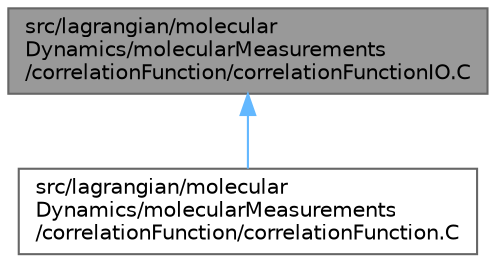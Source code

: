 digraph "src/lagrangian/molecularDynamics/molecularMeasurements/correlationFunction/correlationFunctionIO.C"
{
 // LATEX_PDF_SIZE
  bgcolor="transparent";
  edge [fontname=Helvetica,fontsize=10,labelfontname=Helvetica,labelfontsize=10];
  node [fontname=Helvetica,fontsize=10,shape=box,height=0.2,width=0.4];
  Node1 [id="Node000001",label="src/lagrangian/molecular\lDynamics/molecularMeasurements\l/correlationFunction/correlationFunctionIO.C",height=0.2,width=0.4,color="gray40", fillcolor="grey60", style="filled", fontcolor="black",tooltip=" "];
  Node1 -> Node2 [id="edge1_Node000001_Node000002",dir="back",color="steelblue1",style="solid",tooltip=" "];
  Node2 [id="Node000002",label="src/lagrangian/molecular\lDynamics/molecularMeasurements\l/correlationFunction/correlationFunction.C",height=0.2,width=0.4,color="grey40", fillcolor="white", style="filled",URL="$correlationFunction_8C.html",tooltip=" "];
}
